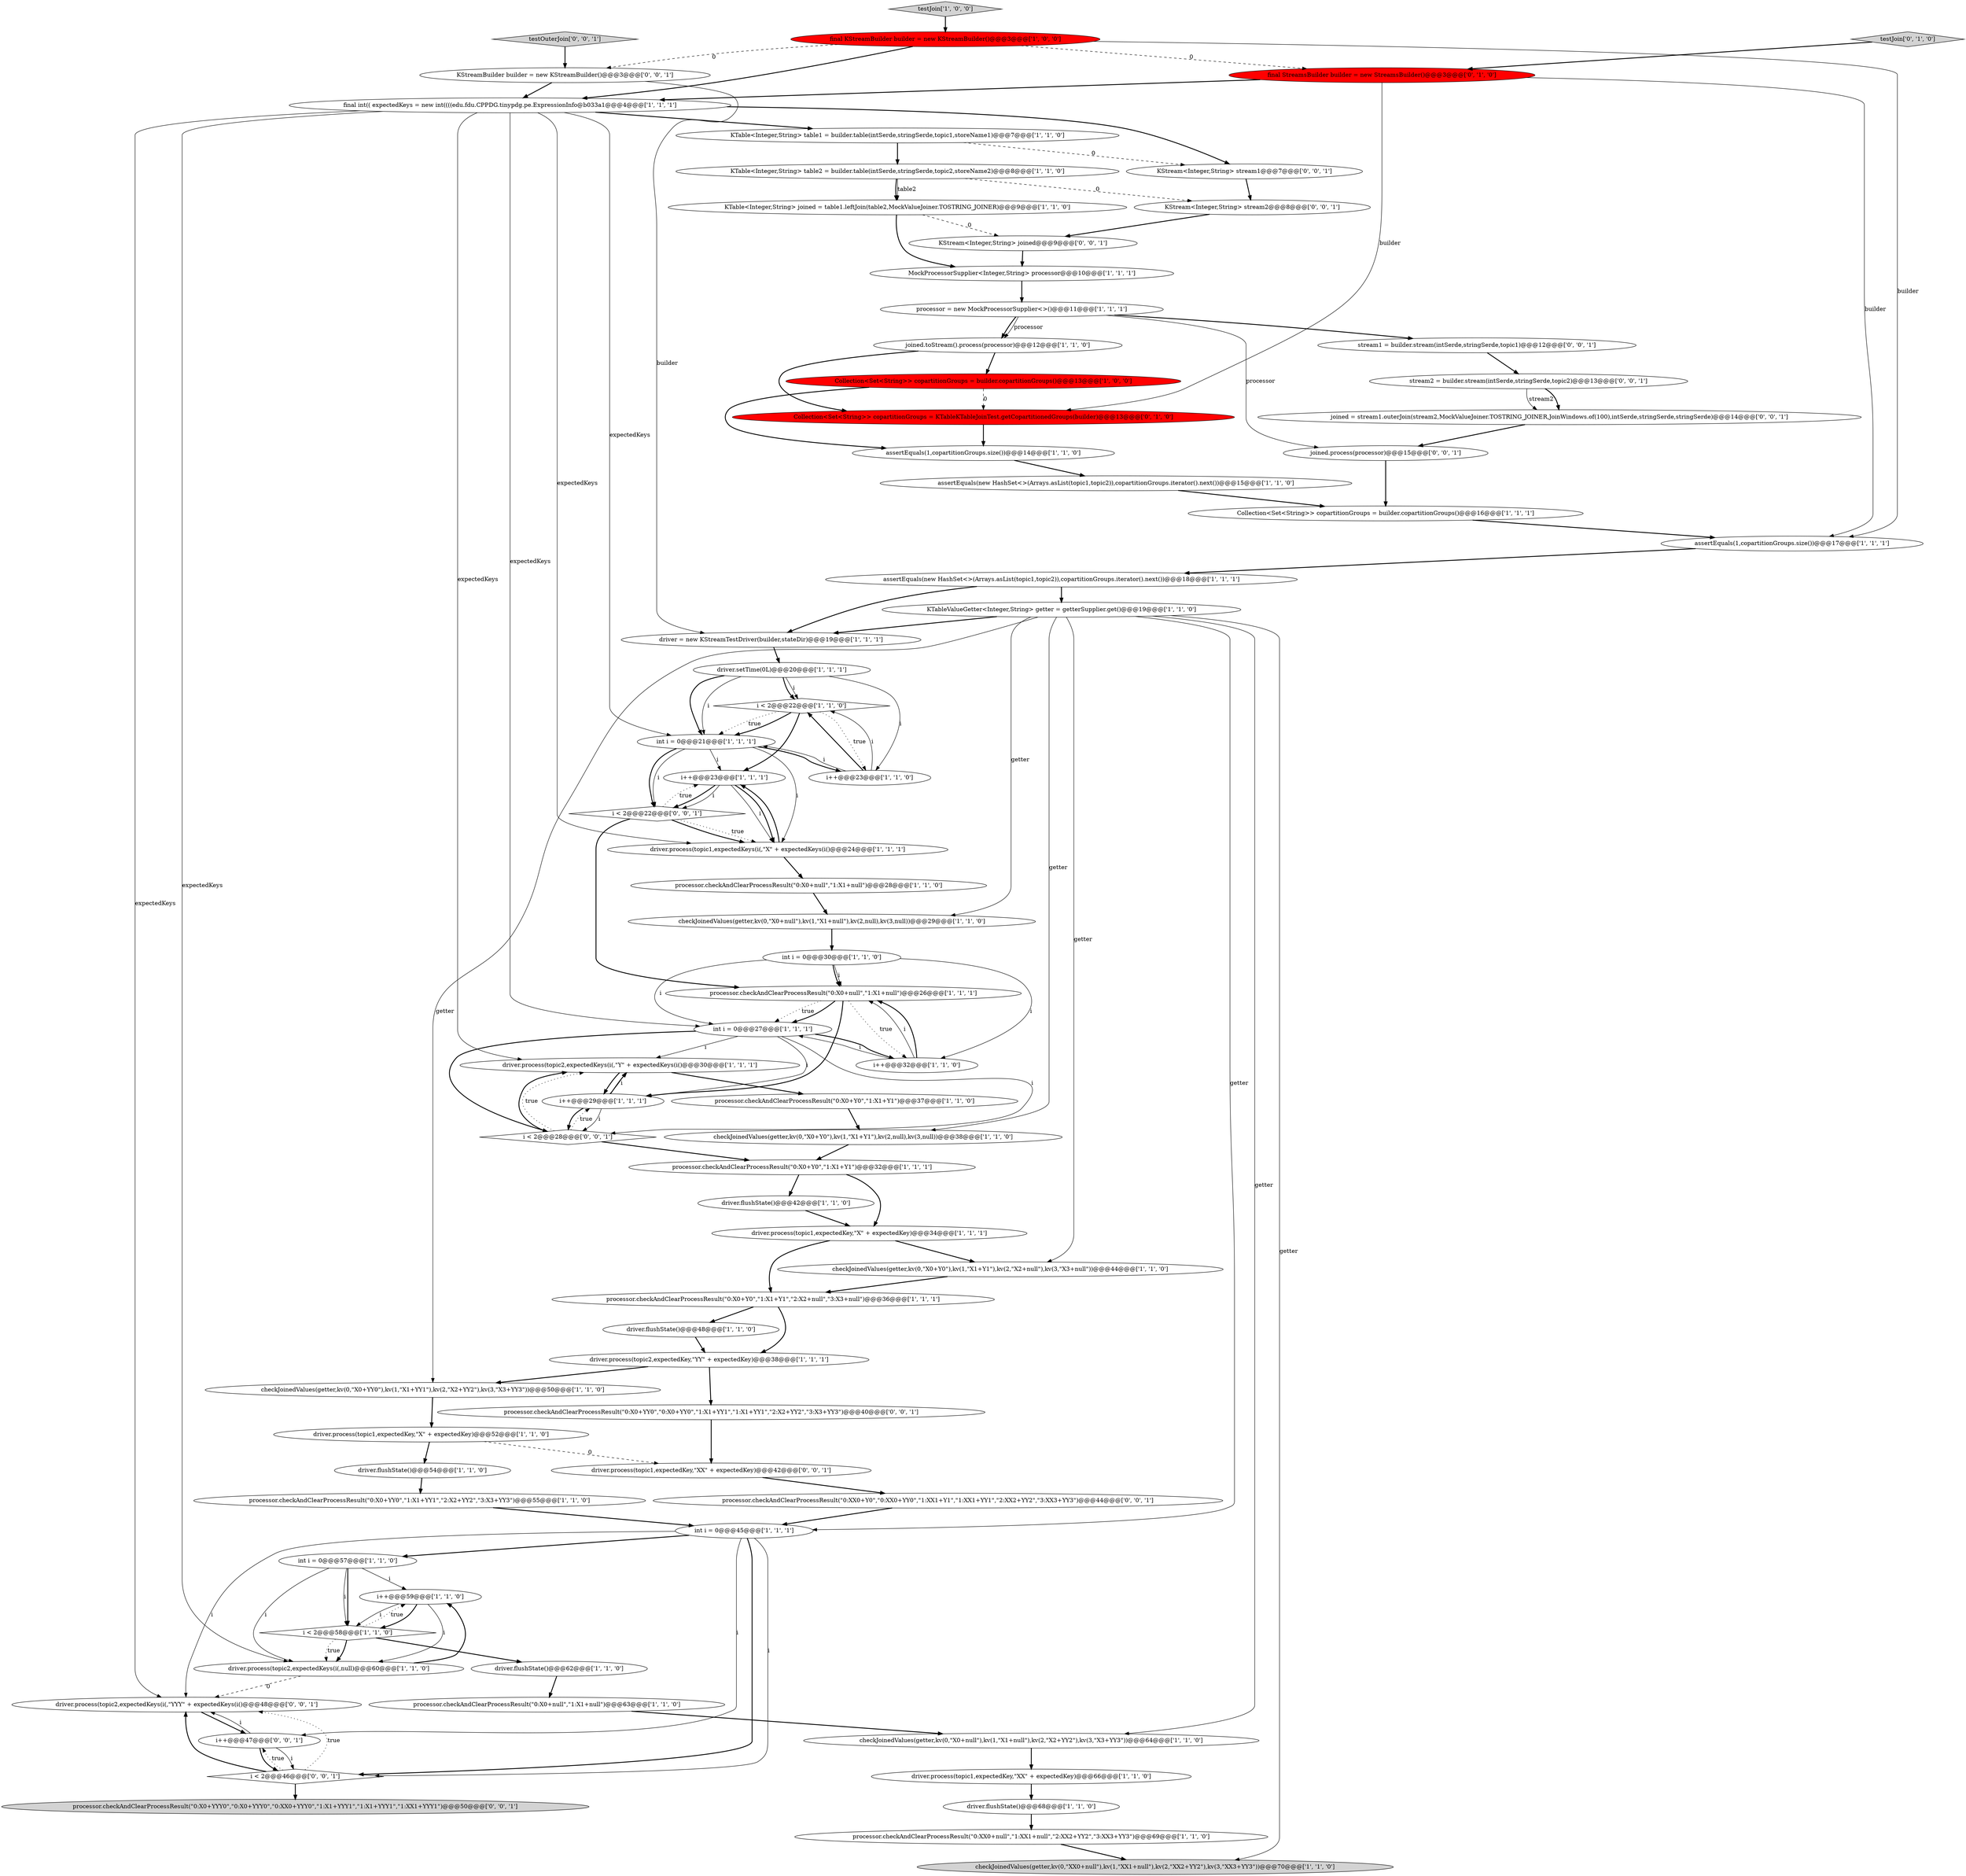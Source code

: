 digraph {
60 [style = filled, label = "processor.checkAndClearProcessResult(\"0:X0+YY0\",\"0:X0+YY0\",\"1:X1+YY1\",\"1:X1+YY1\",\"2:X2+YY2\",\"3:X3+YY3\")@@@40@@@['0', '0', '1']", fillcolor = white, shape = ellipse image = "AAA0AAABBB3BBB"];
43 [style = filled, label = "driver.flushState()@@@48@@@['1', '1', '0']", fillcolor = white, shape = ellipse image = "AAA0AAABBB1BBB"];
26 [style = filled, label = "driver.flushState()@@@68@@@['1', '1', '0']", fillcolor = white, shape = ellipse image = "AAA0AAABBB1BBB"];
50 [style = filled, label = "joined.toStream().process(processor)@@@12@@@['1', '1', '0']", fillcolor = white, shape = ellipse image = "AAA0AAABBB1BBB"];
56 [style = filled, label = "final StreamsBuilder builder = new StreamsBuilder()@@@3@@@['0', '1', '0']", fillcolor = red, shape = ellipse image = "AAA1AAABBB2BBB"];
67 [style = filled, label = "KStream<Integer,String> stream1@@@7@@@['0', '0', '1']", fillcolor = white, shape = ellipse image = "AAA0AAABBB3BBB"];
9 [style = filled, label = "processor.checkAndClearProcessResult(\"0:X0+Y0\",\"1:X1+Y1\")@@@32@@@['1', '1', '1']", fillcolor = white, shape = ellipse image = "AAA0AAABBB1BBB"];
18 [style = filled, label = "processor.checkAndClearProcessResult(\"0:X0+null\",\"1:X1+null\")@@@26@@@['1', '1', '1']", fillcolor = white, shape = ellipse image = "AAA0AAABBB1BBB"];
45 [style = filled, label = "driver.process(topic2,expectedKeys(i(,\"Y\" + expectedKeys(i()@@@30@@@['1', '1', '1']", fillcolor = white, shape = ellipse image = "AAA0AAABBB1BBB"];
70 [style = filled, label = "driver.process(topic2,expectedKeys(i(,\"YYY\" + expectedKeys(i()@@@48@@@['0', '0', '1']", fillcolor = white, shape = ellipse image = "AAA0AAABBB3BBB"];
38 [style = filled, label = "int i = 0@@@27@@@['1', '1', '1']", fillcolor = white, shape = ellipse image = "AAA0AAABBB1BBB"];
42 [style = filled, label = "Collection<Set<String>> copartitionGroups = builder.copartitionGroups()@@@13@@@['1', '0', '0']", fillcolor = red, shape = ellipse image = "AAA1AAABBB1BBB"];
37 [style = filled, label = "checkJoinedValues(getter,kv(0,\"X0+null\"),kv(1,\"X1+null\"),kv(2,null),kv(3,null))@@@29@@@['1', '1', '0']", fillcolor = white, shape = ellipse image = "AAA0AAABBB1BBB"];
35 [style = filled, label = "int i = 0@@@57@@@['1', '1', '0']", fillcolor = white, shape = ellipse image = "AAA0AAABBB1BBB"];
71 [style = filled, label = "KStream<Integer,String> stream2@@@8@@@['0', '0', '1']", fillcolor = white, shape = ellipse image = "AAA0AAABBB3BBB"];
62 [style = filled, label = "i < 2@@@46@@@['0', '0', '1']", fillcolor = white, shape = diamond image = "AAA0AAABBB3BBB"];
58 [style = filled, label = "Collection<Set<String>> copartitionGroups = KTableKTableJoinTest.getCopartitionedGroups(builder)@@@13@@@['0', '1', '0']", fillcolor = red, shape = ellipse image = "AAA1AAABBB2BBB"];
6 [style = filled, label = "processor.checkAndClearProcessResult(\"0:XX0+null\",\"1:XX1+null\",\"2:XX2+YY2\",\"3:XX3+YY3\")@@@69@@@['1', '1', '0']", fillcolor = white, shape = ellipse image = "AAA0AAABBB1BBB"];
40 [style = filled, label = "driver = new KStreamTestDriver(builder,stateDir)@@@19@@@['1', '1', '1']", fillcolor = white, shape = ellipse image = "AAA0AAABBB1BBB"];
55 [style = filled, label = "final KStreamBuilder builder = new KStreamBuilder()@@@3@@@['1', '0', '0']", fillcolor = red, shape = ellipse image = "AAA1AAABBB1BBB"];
3 [style = filled, label = "assertEquals(new HashSet<>(Arrays.asList(topic1,topic2)),copartitionGroups.iterator().next())@@@15@@@['1', '1', '0']", fillcolor = white, shape = ellipse image = "AAA0AAABBB1BBB"];
7 [style = filled, label = "i++@@@32@@@['1', '1', '0']", fillcolor = white, shape = ellipse image = "AAA0AAABBB1BBB"];
12 [style = filled, label = "int i = 0@@@30@@@['1', '1', '0']", fillcolor = white, shape = ellipse image = "AAA0AAABBB1BBB"];
25 [style = filled, label = "Collection<Set<String>> copartitionGroups = builder.copartitionGroups()@@@16@@@['1', '1', '1']", fillcolor = white, shape = ellipse image = "AAA0AAABBB1BBB"];
34 [style = filled, label = "checkJoinedValues(getter,kv(0,\"X0+YY0\"),kv(1,\"X1+YY1\"),kv(2,\"X2+YY2\"),kv(3,\"X3+YY3\"))@@@50@@@['1', '1', '0']", fillcolor = white, shape = ellipse image = "AAA0AAABBB1BBB"];
69 [style = filled, label = "KStreamBuilder builder = new KStreamBuilder()@@@3@@@['0', '0', '1']", fillcolor = white, shape = ellipse image = "AAA0AAABBB3BBB"];
4 [style = filled, label = "processor = new MockProcessorSupplier<>()@@@11@@@['1', '1', '1']", fillcolor = white, shape = ellipse image = "AAA0AAABBB1BBB"];
48 [style = filled, label = "driver.setTime(0L)@@@20@@@['1', '1', '1']", fillcolor = white, shape = ellipse image = "AAA0AAABBB1BBB"];
1 [style = filled, label = "assertEquals(1,copartitionGroups.size())@@@14@@@['1', '1', '0']", fillcolor = white, shape = ellipse image = "AAA0AAABBB1BBB"];
64 [style = filled, label = "stream2 = builder.stream(intSerde,stringSerde,topic2)@@@13@@@['0', '0', '1']", fillcolor = white, shape = ellipse image = "AAA0AAABBB3BBB"];
20 [style = filled, label = "driver.process(topic2,expectedKey,\"YY\" + expectedKey)@@@38@@@['1', '1', '1']", fillcolor = white, shape = ellipse image = "AAA0AAABBB1BBB"];
74 [style = filled, label = "KStream<Integer,String> joined@@@9@@@['0', '0', '1']", fillcolor = white, shape = ellipse image = "AAA0AAABBB3BBB"];
24 [style = filled, label = "driver.process(topic1,expectedKey,\"X\" + expectedKey)@@@34@@@['1', '1', '1']", fillcolor = white, shape = ellipse image = "AAA0AAABBB1BBB"];
23 [style = filled, label = "driver.flushState()@@@42@@@['1', '1', '0']", fillcolor = white, shape = ellipse image = "AAA0AAABBB1BBB"];
19 [style = filled, label = "i++@@@23@@@['1', '1', '1']", fillcolor = white, shape = ellipse image = "AAA0AAABBB1BBB"];
66 [style = filled, label = "i++@@@47@@@['0', '0', '1']", fillcolor = white, shape = ellipse image = "AAA0AAABBB3BBB"];
31 [style = filled, label = "int i = 0@@@45@@@['1', '1', '1']", fillcolor = white, shape = ellipse image = "AAA0AAABBB1BBB"];
52 [style = filled, label = "driver.process(topic1,expectedKey,\"X\" + expectedKey)@@@52@@@['1', '1', '0']", fillcolor = white, shape = ellipse image = "AAA0AAABBB1BBB"];
63 [style = filled, label = "processor.checkAndClearProcessResult(\"0:XX0+Y0\",\"0:XX0+YY0\",\"1:XX1+Y1\",\"1:XX1+YY1\",\"2:XX2+YY2\",\"3:XX3+YY3\")@@@44@@@['0', '0', '1']", fillcolor = white, shape = ellipse image = "AAA0AAABBB3BBB"];
22 [style = filled, label = "KTable<Integer,String> table1 = builder.table(intSerde,stringSerde,topic1,storeName1)@@@7@@@['1', '1', '0']", fillcolor = white, shape = ellipse image = "AAA0AAABBB1BBB"];
47 [style = filled, label = "processor.checkAndClearProcessResult(\"0:X0+Y0\",\"1:X1+Y1\",\"2:X2+null\",\"3:X3+null\")@@@36@@@['1', '1', '1']", fillcolor = white, shape = ellipse image = "AAA0AAABBB1BBB"];
41 [style = filled, label = "final int(( expectedKeys = new int((((edu.fdu.CPPDG.tinypdg.pe.ExpressionInfo@b033a1@@@4@@@['1', '1', '1']", fillcolor = white, shape = ellipse image = "AAA0AAABBB1BBB"];
10 [style = filled, label = "processor.checkAndClearProcessResult(\"0:X0+Y0\",\"1:X1+Y1\")@@@37@@@['1', '1', '0']", fillcolor = white, shape = ellipse image = "AAA0AAABBB1BBB"];
16 [style = filled, label = "driver.process(topic1,expectedKeys(i(,\"X\" + expectedKeys(i()@@@24@@@['1', '1', '1']", fillcolor = white, shape = ellipse image = "AAA0AAABBB1BBB"];
59 [style = filled, label = "joined = stream1.outerJoin(stream2,MockValueJoiner.TOSTRING_JOINER,JoinWindows.of(100),intSerde,stringSerde,stringSerde)@@@14@@@['0', '0', '1']", fillcolor = white, shape = ellipse image = "AAA0AAABBB3BBB"];
28 [style = filled, label = "driver.process(topic1,expectedKey,\"XX\" + expectedKey)@@@66@@@['1', '1', '0']", fillcolor = white, shape = ellipse image = "AAA0AAABBB1BBB"];
57 [style = filled, label = "testJoin['0', '1', '0']", fillcolor = lightgray, shape = diamond image = "AAA0AAABBB2BBB"];
72 [style = filled, label = "stream1 = builder.stream(intSerde,stringSerde,topic1)@@@12@@@['0', '0', '1']", fillcolor = white, shape = ellipse image = "AAA0AAABBB3BBB"];
51 [style = filled, label = "KTable<Integer,String> joined = table1.leftJoin(table2,MockValueJoiner.TOSTRING_JOINER)@@@9@@@['1', '1', '0']", fillcolor = white, shape = ellipse image = "AAA0AAABBB1BBB"];
32 [style = filled, label = "KTableValueGetter<Integer,String> getter = getterSupplier.get()@@@19@@@['1', '1', '0']", fillcolor = white, shape = ellipse image = "AAA0AAABBB1BBB"];
2 [style = filled, label = "checkJoinedValues(getter,kv(0,\"X0+Y0\"),kv(1,\"X1+Y1\"),kv(2,\"X2+null\"),kv(3,\"X3+null\"))@@@44@@@['1', '1', '0']", fillcolor = white, shape = ellipse image = "AAA0AAABBB1BBB"];
33 [style = filled, label = "i < 2@@@22@@@['1', '1', '0']", fillcolor = white, shape = diamond image = "AAA0AAABBB1BBB"];
27 [style = filled, label = "driver.flushState()@@@54@@@['1', '1', '0']", fillcolor = white, shape = ellipse image = "AAA0AAABBB1BBB"];
8 [style = filled, label = "checkJoinedValues(getter,kv(0,\"X0+null\"),kv(1,\"X1+null\"),kv(2,\"X2+YY2\"),kv(3,\"X3+YY3\"))@@@64@@@['1', '1', '0']", fillcolor = white, shape = ellipse image = "AAA0AAABBB1BBB"];
15 [style = filled, label = "processor.checkAndClearProcessResult(\"0:X0+null\",\"1:X1+null\")@@@28@@@['1', '1', '0']", fillcolor = white, shape = ellipse image = "AAA0AAABBB1BBB"];
21 [style = filled, label = "checkJoinedValues(getter,kv(0,\"XX0+null\"),kv(1,\"XX1+null\"),kv(2,\"XX2+YY2\"),kv(3,\"XX3+YY3\"))@@@70@@@['1', '1', '0']", fillcolor = lightgray, shape = ellipse image = "AAA0AAABBB1BBB"];
30 [style = filled, label = "i++@@@59@@@['1', '1', '0']", fillcolor = white, shape = ellipse image = "AAA0AAABBB1BBB"];
11 [style = filled, label = "checkJoinedValues(getter,kv(0,\"X0+Y0\"),kv(1,\"X1+Y1\"),kv(2,null),kv(3,null))@@@38@@@['1', '1', '0']", fillcolor = white, shape = ellipse image = "AAA0AAABBB1BBB"];
46 [style = filled, label = "i++@@@29@@@['1', '1', '1']", fillcolor = white, shape = ellipse image = "AAA0AAABBB1BBB"];
54 [style = filled, label = "i < 2@@@58@@@['1', '1', '0']", fillcolor = white, shape = diamond image = "AAA0AAABBB1BBB"];
73 [style = filled, label = "driver.process(topic1,expectedKey,\"XX\" + expectedKey)@@@42@@@['0', '0', '1']", fillcolor = white, shape = ellipse image = "AAA0AAABBB3BBB"];
44 [style = filled, label = "driver.process(topic2,expectedKeys(i(,null)@@@60@@@['1', '1', '0']", fillcolor = white, shape = ellipse image = "AAA0AAABBB1BBB"];
75 [style = filled, label = "i < 2@@@22@@@['0', '0', '1']", fillcolor = white, shape = diamond image = "AAA0AAABBB3BBB"];
49 [style = filled, label = "assertEquals(new HashSet<>(Arrays.asList(topic1,topic2)),copartitionGroups.iterator().next())@@@18@@@['1', '1', '1']", fillcolor = white, shape = ellipse image = "AAA0AAABBB1BBB"];
5 [style = filled, label = "assertEquals(1,copartitionGroups.size())@@@17@@@['1', '1', '1']", fillcolor = white, shape = ellipse image = "AAA0AAABBB1BBB"];
13 [style = filled, label = "int i = 0@@@21@@@['1', '1', '1']", fillcolor = white, shape = ellipse image = "AAA0AAABBB1BBB"];
14 [style = filled, label = "i++@@@23@@@['1', '1', '0']", fillcolor = white, shape = ellipse image = "AAA0AAABBB1BBB"];
36 [style = filled, label = "KTable<Integer,String> table2 = builder.table(intSerde,stringSerde,topic2,storeName2)@@@8@@@['1', '1', '0']", fillcolor = white, shape = ellipse image = "AAA0AAABBB1BBB"];
39 [style = filled, label = "testJoin['1', '0', '0']", fillcolor = lightgray, shape = diamond image = "AAA0AAABBB1BBB"];
65 [style = filled, label = "joined.process(processor)@@@15@@@['0', '0', '1']", fillcolor = white, shape = ellipse image = "AAA0AAABBB3BBB"];
68 [style = filled, label = "processor.checkAndClearProcessResult(\"0:X0+YYY0\",\"0:X0+YYY0\",\"0:XX0+YYY0\",\"1:X1+YYY1\",\"1:X1+YYY1\",\"1:XX1+YYY1\")@@@50@@@['0', '0', '1']", fillcolor = lightgray, shape = ellipse image = "AAA0AAABBB3BBB"];
76 [style = filled, label = "i < 2@@@28@@@['0', '0', '1']", fillcolor = white, shape = diamond image = "AAA0AAABBB3BBB"];
29 [style = filled, label = "driver.flushState()@@@62@@@['1', '1', '0']", fillcolor = white, shape = ellipse image = "AAA0AAABBB1BBB"];
0 [style = filled, label = "processor.checkAndClearProcessResult(\"0:X0+YY0\",\"1:X1+YY1\",\"2:X2+YY2\",\"3:X3+YY3\")@@@55@@@['1', '1', '0']", fillcolor = white, shape = ellipse image = "AAA0AAABBB1BBB"];
61 [style = filled, label = "testOuterJoin['0', '0', '1']", fillcolor = lightgray, shape = diamond image = "AAA0AAABBB3BBB"];
53 [style = filled, label = "processor.checkAndClearProcessResult(\"0:X0+null\",\"1:X1+null\")@@@63@@@['1', '1', '0']", fillcolor = white, shape = ellipse image = "AAA0AAABBB1BBB"];
17 [style = filled, label = "MockProcessorSupplier<Integer,String> processor@@@10@@@['1', '1', '1']", fillcolor = white, shape = ellipse image = "AAA0AAABBB1BBB"];
75->16 [style = bold, label=""];
70->66 [style = bold, label=""];
38->76 [style = bold, label=""];
52->27 [style = bold, label=""];
41->70 [style = solid, label="expectedKeys"];
46->76 [style = solid, label="i"];
56->41 [style = bold, label=""];
66->62 [style = bold, label=""];
67->71 [style = bold, label=""];
18->38 [style = dotted, label="true"];
33->14 [style = dotted, label="true"];
11->9 [style = bold, label=""];
54->29 [style = bold, label=""];
20->60 [style = bold, label=""];
5->49 [style = bold, label=""];
19->16 [style = solid, label="i"];
31->35 [style = bold, label=""];
63->31 [style = bold, label=""];
71->74 [style = bold, label=""];
31->66 [style = solid, label="i"];
38->7 [style = bold, label=""];
46->76 [style = bold, label=""];
66->62 [style = solid, label="i"];
41->67 [style = bold, label=""];
51->17 [style = bold, label=""];
12->18 [style = bold, label=""];
7->38 [style = solid, label="i"];
18->46 [style = bold, label=""];
42->1 [style = bold, label=""];
41->22 [style = bold, label=""];
12->18 [style = solid, label="i"];
66->70 [style = solid, label="i"];
49->40 [style = bold, label=""];
46->45 [style = solid, label="i"];
13->14 [style = bold, label=""];
9->24 [style = bold, label=""];
32->37 [style = solid, label="getter"];
45->10 [style = bold, label=""];
32->21 [style = solid, label="getter"];
48->14 [style = solid, label="i"];
51->74 [style = dashed, label="0"];
32->31 [style = solid, label="getter"];
10->11 [style = bold, label=""];
18->38 [style = bold, label=""];
69->40 [style = solid, label="builder"];
13->75 [style = solid, label="i"];
8->28 [style = bold, label=""];
31->70 [style = solid, label="i"];
33->13 [style = dotted, label="true"];
35->30 [style = solid, label="i"];
55->41 [style = bold, label=""];
35->54 [style = bold, label=""];
27->0 [style = bold, label=""];
75->18 [style = bold, label=""];
20->34 [style = bold, label=""];
32->34 [style = solid, label="getter"];
34->52 [style = bold, label=""];
47->43 [style = bold, label=""];
7->18 [style = solid, label="i"];
19->75 [style = bold, label=""];
26->6 [style = bold, label=""];
16->19 [style = bold, label=""];
55->5 [style = solid, label="builder"];
33->13 [style = bold, label=""];
56->5 [style = solid, label="builder"];
24->47 [style = bold, label=""];
4->72 [style = bold, label=""];
13->75 [style = bold, label=""];
49->32 [style = bold, label=""];
22->67 [style = dashed, label="0"];
54->44 [style = bold, label=""];
55->69 [style = dashed, label="0"];
64->59 [style = solid, label="stream2"];
48->33 [style = bold, label=""];
62->68 [style = bold, label=""];
48->13 [style = bold, label=""];
45->46 [style = bold, label=""];
76->46 [style = dotted, label="true"];
72->64 [style = bold, label=""];
36->51 [style = solid, label="table2"];
0->31 [style = bold, label=""];
65->25 [style = bold, label=""];
13->16 [style = solid, label="i"];
44->30 [style = bold, label=""];
73->63 [style = bold, label=""];
36->51 [style = bold, label=""];
75->16 [style = dotted, label="true"];
18->7 [style = dotted, label="true"];
41->45 [style = solid, label="expectedKeys"];
62->66 [style = dotted, label="true"];
4->50 [style = solid, label="processor"];
50->58 [style = bold, label=""];
6->21 [style = bold, label=""];
54->44 [style = dotted, label="true"];
43->20 [style = bold, label=""];
59->65 [style = bold, label=""];
61->69 [style = bold, label=""];
1->3 [style = bold, label=""];
28->26 [style = bold, label=""];
19->75 [style = solid, label="i"];
64->59 [style = bold, label=""];
41->44 [style = solid, label="expectedKeys"];
37->12 [style = bold, label=""];
19->16 [style = bold, label=""];
69->41 [style = bold, label=""];
58->1 [style = bold, label=""];
42->58 [style = dashed, label="0"];
30->44 [style = solid, label="i"];
50->42 [style = bold, label=""];
14->33 [style = solid, label="i"];
35->54 [style = solid, label="i"];
56->58 [style = solid, label="builder"];
76->45 [style = dotted, label="true"];
52->73 [style = dashed, label="0"];
32->40 [style = bold, label=""];
76->45 [style = bold, label=""];
30->54 [style = bold, label=""];
38->46 [style = solid, label="i"];
7->18 [style = bold, label=""];
76->9 [style = bold, label=""];
53->8 [style = bold, label=""];
25->5 [style = bold, label=""];
32->11 [style = solid, label="getter"];
33->19 [style = bold, label=""];
4->50 [style = bold, label=""];
15->37 [style = bold, label=""];
4->65 [style = solid, label="processor"];
12->7 [style = solid, label="i"];
2->47 [style = bold, label=""];
44->70 [style = dashed, label="0"];
17->4 [style = bold, label=""];
62->70 [style = dotted, label="true"];
36->71 [style = dashed, label="0"];
55->56 [style = dashed, label="0"];
29->53 [style = bold, label=""];
16->15 [style = bold, label=""];
62->70 [style = bold, label=""];
14->13 [style = solid, label="i"];
32->8 [style = solid, label="getter"];
41->16 [style = solid, label="expectedKeys"];
40->48 [style = bold, label=""];
24->2 [style = bold, label=""];
39->55 [style = bold, label=""];
48->13 [style = solid, label="i"];
75->19 [style = dotted, label="true"];
48->33 [style = solid, label="i"];
3->25 [style = bold, label=""];
41->38 [style = solid, label="expectedKeys"];
38->76 [style = solid, label="i"];
41->13 [style = solid, label="expectedKeys"];
32->2 [style = solid, label="getter"];
14->33 [style = bold, label=""];
57->56 [style = bold, label=""];
9->23 [style = bold, label=""];
23->24 [style = bold, label=""];
74->17 [style = bold, label=""];
30->54 [style = solid, label="i"];
13->19 [style = solid, label="i"];
54->30 [style = dotted, label="true"];
60->73 [style = bold, label=""];
22->36 [style = bold, label=""];
47->20 [style = bold, label=""];
38->45 [style = solid, label="i"];
31->62 [style = solid, label="i"];
46->45 [style = bold, label=""];
31->62 [style = bold, label=""];
35->44 [style = solid, label="i"];
12->38 [style = solid, label="i"];
}
